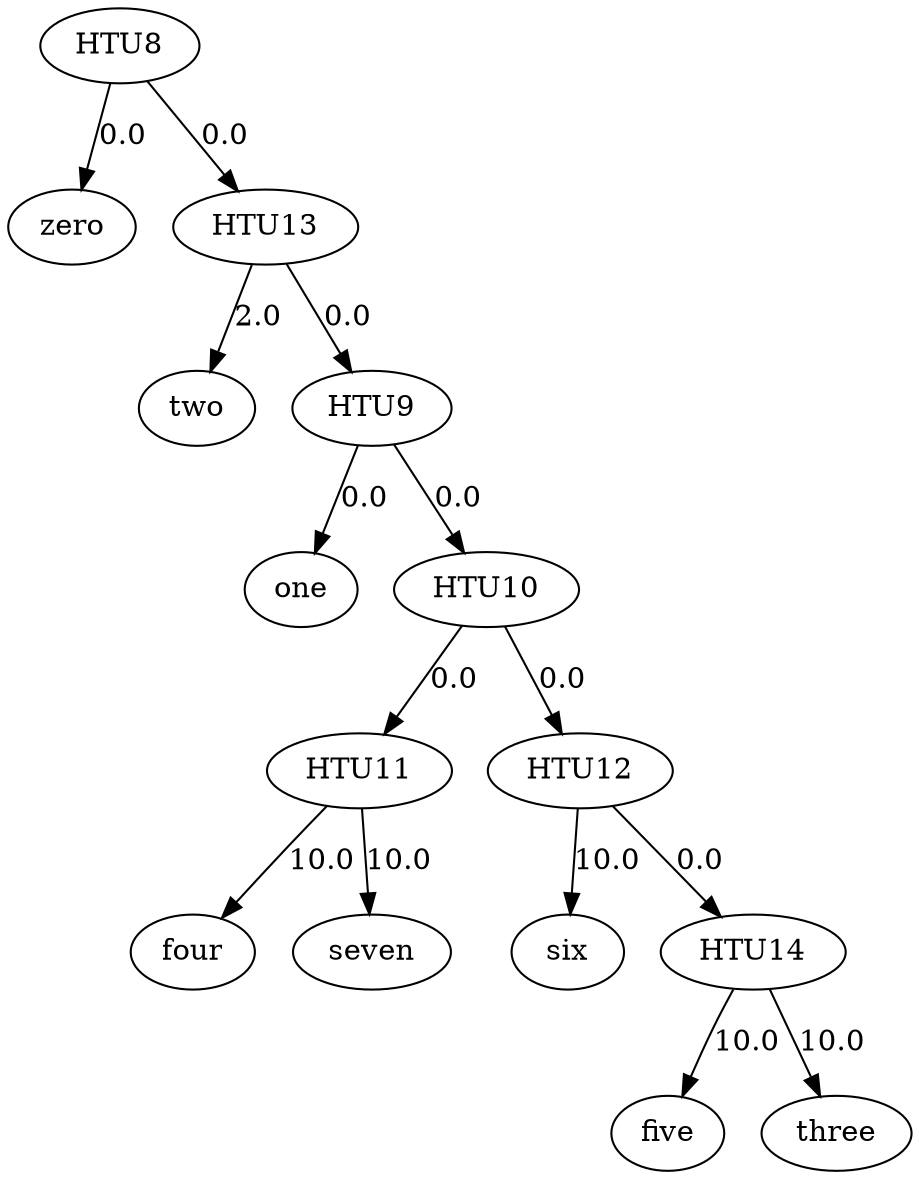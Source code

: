 digraph {
    0 [label=five];
    1 [label=four];
    2 [label=one];
    3 [label=seven];
    4 [label=six];
    5 [label=three];
    6 [label=two];
    7 [label=zero];
    8 [label=HTU8];
    9 [label=HTU9];
    10 [label=HTU10];
    11 [label=HTU11];
    12 [label=HTU12];
    13 [label=HTU13];
    14 [label=HTU14];
    8 -> 7 [label=0.0];
    8 -> 13 [label=0.0];
    9 -> 2 [label=0.0];
    9 -> 10 [label=0.0];
    10 -> 11 [label=0.0];
    10 -> 12 [label=0.0];
    11 -> 1 [label=10.0];
    11 -> 3 [label=10.0];
    12 -> 4 [label=10.0];
    12 -> 14 [label=0.0];
    13 -> 6 [label=2.0];
    13 -> 9 [label=0.0];
    14 -> 0 [label=10.0];
    14 -> 5 [label=10.0];
}
digraph {
    0 [label=five];
    1 [label=four];
    2 [label=one];
    3 [label=seven];
    4 [label=six];
    5 [label=three];
    6 [label=two];
    7 [label=zero];
    8 [label=HTU8];
    9 [label=HTU9];
    10 [label=HTU10];
    11 [label=HTU11];
    12 [label=HTU12];
    13 [label=HTU13];
    14 [label=HTU14];
    8 -> 7 [label=0.0];
    8 -> 14 [label=0.0];
    9 -> 5 [label=10.0];
    9 -> 10 [label=0.0];
    10 -> 0 [label=10.0];
    10 -> 11 [label=0.0];
    11 -> 4 [label=10.0];
    11 -> 13 [label=0.0];
    12 -> 6 [label=2.0];
    12 -> 9 [label=0.0];
    13 -> 1 [label=10.0];
    13 -> 3 [label=10.0];
    14 -> 2 [label=0.0];
    14 -> 12 [label=0.0];
}
digraph {
    0 [label=five];
    1 [label=four];
    2 [label=one];
    3 [label=seven];
    4 [label=six];
    5 [label=three];
    6 [label=two];
    7 [label=zero];
    8 [label=HTU8];
    9 [label=HTU9];
    10 [label=HTU10];
    11 [label=HTU11];
    12 [label=HTU12];
    13 [label=HTU13];
    14 [label=HTU14];
    8 -> 7 [label=0.0];
    8 -> 11 [label=0.0];
    9 -> 12 [label=0.0];
    9 -> 14 [label=0.0];
    10 -> 6 [label=2.0];
    10 -> 9 [label=0.0];
    11 -> 2 [label=0.0];
    11 -> 10 [label=0.0];
    12 -> 4 [label=10.0];
    12 -> 13 [label=0.0];
    13 -> 1 [label=10.0];
    13 -> 3 [label=10.0];
    14 -> 0 [label=10.0];
    14 -> 5 [label=10.0];
}
digraph {
    0 [label=five];
    1 [label=four];
    2 [label=one];
    3 [label=seven];
    4 [label=six];
    5 [label=three];
    6 [label=two];
    7 [label=zero];
    8 [label=HTU8];
    9 [label=HTU9];
    10 [label=HTU10];
    11 [label=HTU11];
    12 [label=HTU12];
    13 [label=HTU13];
    14 [label=HTU14];
    8 -> 7 [label=0.0];
    8 -> 14 [label=0.0];
    9 -> 0 [label=10.0];
    9 -> 5 [label=10.0];
    10 -> 9 [label=0.0];
    10 -> 12 [label=0.0];
    11 -> 6 [label=2.0];
    11 -> 10 [label=0.0];
    12 -> 4 [label=10.0];
    12 -> 13 [label=0.0];
    13 -> 1 [label=10.0];
    13 -> 3 [label=10.0];
    14 -> 2 [label=0.0];
    14 -> 11 [label=0.0];
}
digraph {
    0 [label=five];
    1 [label=four];
    2 [label=one];
    3 [label=seven];
    4 [label=six];
    5 [label=three];
    6 [label=two];
    7 [label=zero];
    8 [label=HTU8];
    9 [label=HTU9];
    10 [label=HTU10];
    11 [label=HTU11];
    12 [label=HTU12];
    13 [label=HTU13];
    14 [label=HTU14];
    8 -> 7 [label=0.0];
    8 -> 14 [label=0.0];
    9 -> 1 [label=10.0];
    9 -> 3 [label=10.0];
    10 -> 4 [label=10.0];
    10 -> 9 [label=0.0];
    11 -> 10 [label=0.0];
    11 -> 12 [label=0.0];
    12 -> 0 [label=10.0];
    12 -> 5 [label=10.0];
    13 -> 6 [label=2.0];
    13 -> 11 [label=0.0];
    14 -> 2 [label=0.0];
    14 -> 13 [label=0.0];
}
digraph {
    0 [label=five];
    1 [label=four];
    2 [label=one];
    3 [label=seven];
    4 [label=six];
    5 [label=three];
    6 [label=two];
    7 [label=zero];
    8 [label=HTU8];
    9 [label=HTU9];
    10 [label=HTU10];
    11 [label=HTU11];
    12 [label=HTU12];
    13 [label=HTU13];
    14 [label=HTU14];
    8 -> 7 [label=0.0];
    8 -> 11 [label=0.0];
    9 -> 2 [label=0.0];
    9 -> 10 [label=0.0];
    10 -> 12 [label=0.0];
    10 -> 13 [label=0.0];
    11 -> 6 [label=2.0];
    11 -> 9 [label=0.0];
    12 -> 5 [label=10.0];
    12 -> 14 [label=0.0];
    13 -> 1 [label=10.0];
    13 -> 3 [label=10.0];
    14 -> 0 [label=10.0];
    14 -> 4 [label=10.0];
}
digraph {
    0 [label=five];
    1 [label=four];
    2 [label=one];
    3 [label=seven];
    4 [label=six];
    5 [label=three];
    6 [label=two];
    7 [label=zero];
    8 [label=HTU8];
    9 [label=HTU9];
    10 [label=HTU10];
    11 [label=HTU11];
    12 [label=HTU12];
    13 [label=HTU13];
    14 [label=HTU14];
    8 -> 7 [label=0.0];
    8 -> 12 [label=0.0];
    9 -> 6 [label=2.0];
    9 -> 10 [label=0.0];
    10 -> 11 [label=0.0];
    10 -> 13 [label=0.0];
    11 -> 4 [label=10.0];
    11 -> 14 [label=0.0];
    12 -> 2 [label=0.0];
    12 -> 9 [label=0.0];
    13 -> 1 [label=10.0];
    13 -> 3 [label=10.0];
    14 -> 0 [label=10.0];
    14 -> 5 [label=10.0];
}
digraph {
    0 [label=five];
    1 [label=four];
    2 [label=one];
    3 [label=seven];
    4 [label=six];
    5 [label=three];
    6 [label=two];
    7 [label=zero];
    8 [label=HTU8];
    9 [label=HTU9];
    10 [label=HTU10];
    11 [label=HTU11];
    12 [label=HTU12];
    13 [label=HTU13];
    14 [label=HTU14];
    8 -> 7 [label=0.0];
    8 -> 12 [label=0.0];
    9 -> 11 [label=0.0];
    9 -> 14 [label=0.0];
    10 -> 6 [label=2.0];
    10 -> 9 [label=0.0];
    11 -> 5 [label=10.0];
    11 -> 13 [label=0.0];
    12 -> 2 [label=0.0];
    12 -> 10 [label=0.0];
    13 -> 1 [label=10.0];
    13 -> 3 [label=10.0];
    14 -> 0 [label=10.0];
    14 -> 4 [label=10.0];
}